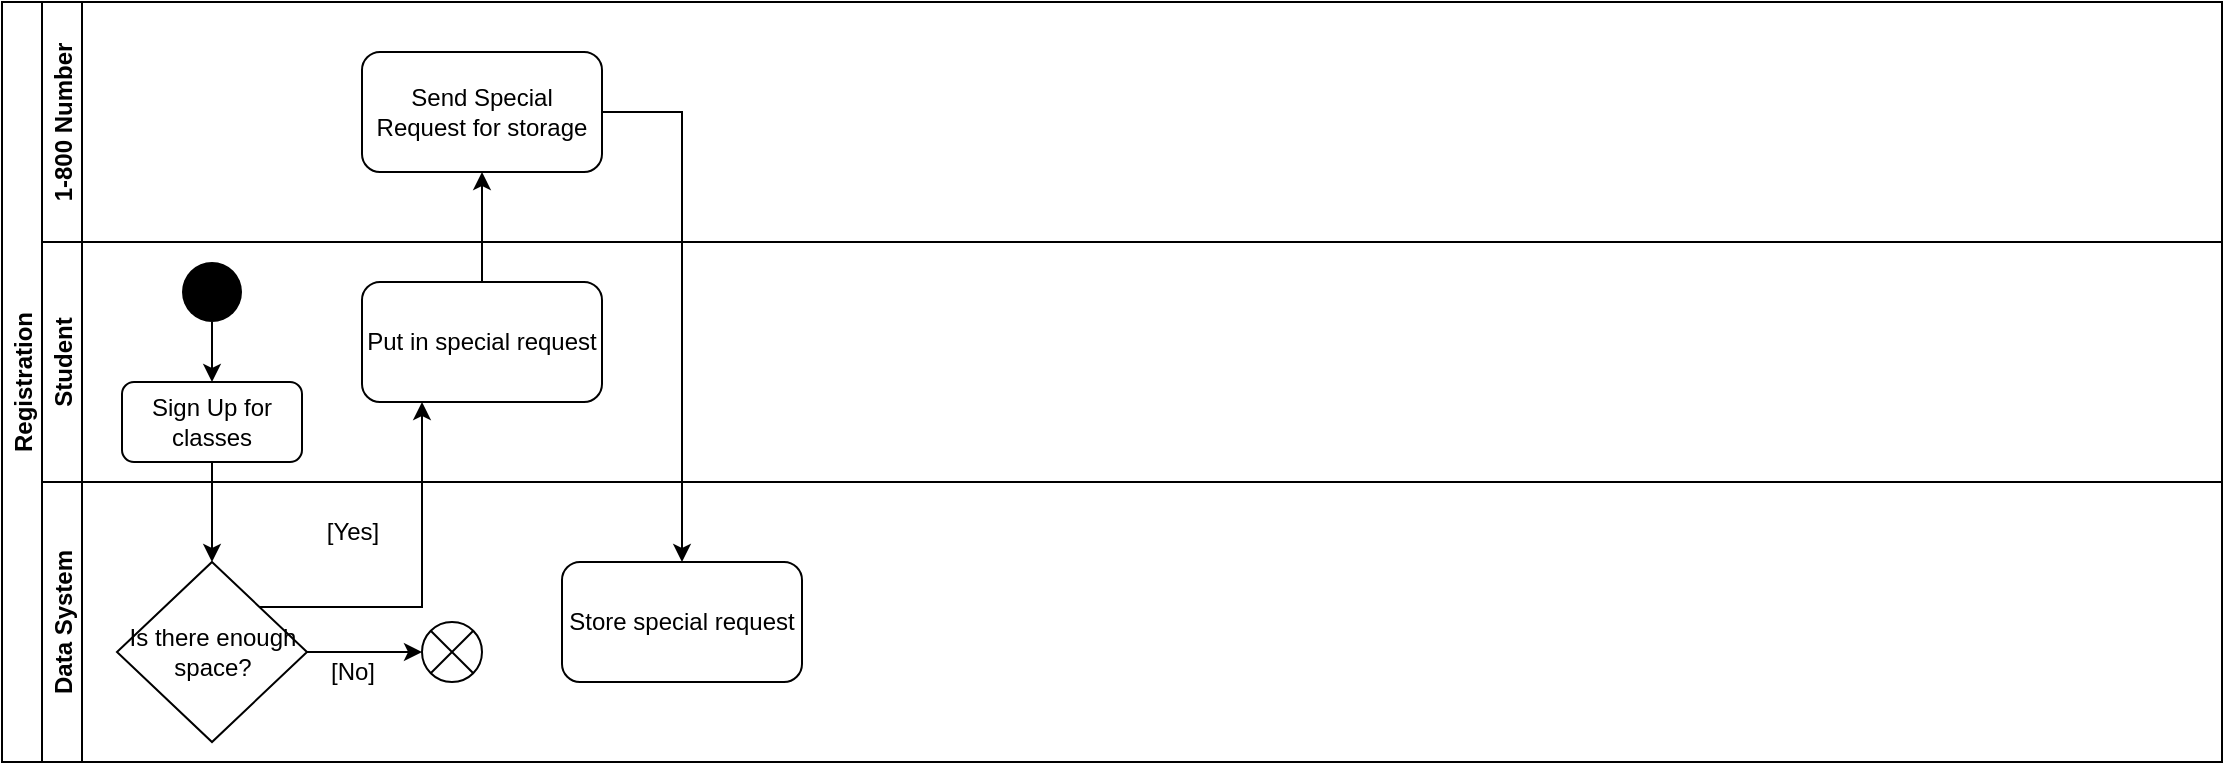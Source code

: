 <mxfile version="20.3.7" type="device" pages="3"><diagram id="KrQSFF4zVaigWPNHPMpF" name="Student registration"><mxGraphModel dx="1422" dy="772" grid="1" gridSize="10" guides="1" tooltips="1" connect="1" arrows="1" fold="1" page="1" pageScale="1" pageWidth="1100" pageHeight="850" math="0" shadow="0"><root><mxCell id="0"/><mxCell id="1" parent="0"/><mxCell id="RbH_FWIEa3rwYf9M-nhN-2" value="Registration" style="swimlane;childLayout=stackLayout;resizeParent=1;resizeParentMax=0;horizontal=0;startSize=20;horizontalStack=0;" parent="1" vertex="1"><mxGeometry x="50" y="370" width="1110" height="380" as="geometry"/></mxCell><mxCell id="RbH_FWIEa3rwYf9M-nhN-18" value="1-800 Number" style="swimlane;startSize=20;horizontal=0;" parent="RbH_FWIEa3rwYf9M-nhN-2" vertex="1"><mxGeometry x="20" width="1090" height="120" as="geometry"/></mxCell><mxCell id="RbH_FWIEa3rwYf9M-nhN-19" value="Send Special Request for storage" style="rounded=1;whiteSpace=wrap;html=1;" parent="RbH_FWIEa3rwYf9M-nhN-18" vertex="1"><mxGeometry x="160" y="25" width="120" height="60" as="geometry"/></mxCell><mxCell id="RbH_FWIEa3rwYf9M-nhN-3" value="Student" style="swimlane;startSize=20;horizontal=0;" parent="RbH_FWIEa3rwYf9M-nhN-2" vertex="1"><mxGeometry x="20" y="120" width="1090" height="120" as="geometry"/></mxCell><mxCell id="RbH_FWIEa3rwYf9M-nhN-8" value="" style="edgeStyle=orthogonalEdgeStyle;rounded=0;orthogonalLoop=1;jettySize=auto;html=1;" parent="RbH_FWIEa3rwYf9M-nhN-3" source="RbH_FWIEa3rwYf9M-nhN-1" target="RbH_FWIEa3rwYf9M-nhN-7" edge="1"><mxGeometry relative="1" as="geometry"/></mxCell><mxCell id="RbH_FWIEa3rwYf9M-nhN-1" value="" style="ellipse;fillColor=#000000;strokeColor=none;" parent="RbH_FWIEa3rwYf9M-nhN-3" vertex="1"><mxGeometry x="70" y="10" width="30" height="30" as="geometry"/></mxCell><mxCell id="RbH_FWIEa3rwYf9M-nhN-7" value="Sign Up for classes" style="rounded=1;whiteSpace=wrap;html=1;" parent="RbH_FWIEa3rwYf9M-nhN-3" vertex="1"><mxGeometry x="40" y="70" width="90" height="40" as="geometry"/></mxCell><mxCell id="RbH_FWIEa3rwYf9M-nhN-17" value="Put in special request" style="rounded=1;whiteSpace=wrap;html=1;" parent="RbH_FWIEa3rwYf9M-nhN-3" vertex="1"><mxGeometry x="160" y="20" width="120" height="60" as="geometry"/></mxCell><mxCell id="RbH_FWIEa3rwYf9M-nhN-5" value="Data System" style="swimlane;startSize=20;horizontal=0;" parent="RbH_FWIEa3rwYf9M-nhN-2" vertex="1"><mxGeometry x="20" y="240" width="1090" height="140" as="geometry"/></mxCell><mxCell id="RbH_FWIEa3rwYf9M-nhN-11" value="Is there enough space?" style="rhombus;whiteSpace=wrap;html=1;" parent="RbH_FWIEa3rwYf9M-nhN-5" vertex="1"><mxGeometry x="37.5" y="40" width="95" height="90" as="geometry"/></mxCell><mxCell id="RbH_FWIEa3rwYf9M-nhN-12" value="[Yes]" style="text;html=1;align=center;verticalAlign=middle;resizable=0;points=[];autosize=1;strokeColor=none;fillColor=none;" parent="RbH_FWIEa3rwYf9M-nhN-5" vertex="1"><mxGeometry x="130" y="10" width="50" height="30" as="geometry"/></mxCell><mxCell id="RbH_FWIEa3rwYf9M-nhN-13" value="[No]" style="text;html=1;align=center;verticalAlign=middle;resizable=0;points=[];autosize=1;strokeColor=none;fillColor=none;" parent="RbH_FWIEa3rwYf9M-nhN-5" vertex="1"><mxGeometry x="130" y="80" width="50" height="30" as="geometry"/></mxCell><mxCell id="RbH_FWIEa3rwYf9M-nhN-15" value="" style="shape=sumEllipse;perimeter=ellipsePerimeter;whiteSpace=wrap;html=1;backgroundOutline=1;" parent="RbH_FWIEa3rwYf9M-nhN-5" vertex="1"><mxGeometry x="190" y="70" width="30" height="30" as="geometry"/></mxCell><mxCell id="RbH_FWIEa3rwYf9M-nhN-14" style="edgeStyle=orthogonalEdgeStyle;rounded=0;orthogonalLoop=1;jettySize=auto;html=1;exitX=1;exitY=0.5;exitDx=0;exitDy=0;entryX=0;entryY=0.5;entryDx=0;entryDy=0;" parent="RbH_FWIEa3rwYf9M-nhN-5" source="RbH_FWIEa3rwYf9M-nhN-11" target="RbH_FWIEa3rwYf9M-nhN-15" edge="1"><mxGeometry relative="1" as="geometry"><mxPoint x="260" y="50" as="targetPoint"/></mxGeometry></mxCell><mxCell id="5FTignrY1EjiZ11xvAvg-1" value="Store special request" style="rounded=1;whiteSpace=wrap;html=1;" parent="RbH_FWIEa3rwYf9M-nhN-5" vertex="1"><mxGeometry x="260" y="40" width="120" height="60" as="geometry"/></mxCell><mxCell id="RbH_FWIEa3rwYf9M-nhN-9" style="edgeStyle=orthogonalEdgeStyle;rounded=0;orthogonalLoop=1;jettySize=auto;html=1;exitX=0.5;exitY=1;exitDx=0;exitDy=0;" parent="RbH_FWIEa3rwYf9M-nhN-2" source="RbH_FWIEa3rwYf9M-nhN-7" target="RbH_FWIEa3rwYf9M-nhN-11" edge="1"><mxGeometry relative="1" as="geometry"><mxPoint x="105" y="280" as="targetPoint"/></mxGeometry></mxCell><mxCell id="RbH_FWIEa3rwYf9M-nhN-16" style="edgeStyle=orthogonalEdgeStyle;rounded=0;orthogonalLoop=1;jettySize=auto;html=1;exitX=1;exitY=0;exitDx=0;exitDy=0;entryX=0.25;entryY=1;entryDx=0;entryDy=0;" parent="RbH_FWIEa3rwYf9M-nhN-2" source="RbH_FWIEa3rwYf9M-nhN-11" target="RbH_FWIEa3rwYf9M-nhN-17" edge="1"><mxGeometry relative="1" as="geometry"><mxPoint x="190" y="90" as="targetPoint"/></mxGeometry></mxCell><mxCell id="RbH_FWIEa3rwYf9M-nhN-20" style="edgeStyle=orthogonalEdgeStyle;rounded=0;orthogonalLoop=1;jettySize=auto;html=1;exitX=0.5;exitY=0;exitDx=0;exitDy=0;entryX=0.5;entryY=1;entryDx=0;entryDy=0;" parent="RbH_FWIEa3rwYf9M-nhN-2" source="RbH_FWIEa3rwYf9M-nhN-17" target="RbH_FWIEa3rwYf9M-nhN-19" edge="1"><mxGeometry relative="1" as="geometry"/></mxCell><mxCell id="5FTignrY1EjiZ11xvAvg-2" style="edgeStyle=orthogonalEdgeStyle;rounded=0;orthogonalLoop=1;jettySize=auto;html=1;exitX=1;exitY=0.5;exitDx=0;exitDy=0;entryX=0.5;entryY=0;entryDx=0;entryDy=0;" parent="RbH_FWIEa3rwYf9M-nhN-2" source="RbH_FWIEa3rwYf9M-nhN-19" target="5FTignrY1EjiZ11xvAvg-1" edge="1"><mxGeometry relative="1" as="geometry"/></mxCell></root></mxGraphModel></diagram><diagram id="VKNMgGc137rMxujgu4EK" name="Competition of course"><mxGraphModel dx="1422" dy="772" grid="1" gridSize="10" guides="1" tooltips="1" connect="1" arrows="1" fold="1" page="1" pageScale="1" pageWidth="1100" pageHeight="850" math="0" shadow="0"><root><mxCell id="0"/><mxCell id="1" parent="0"/><mxCell id="GWz-r4rzjefq2NCI9j5F-1" value="Course Completion" style="swimlane;childLayout=stackLayout;resizeParent=1;resizeParentMax=0;horizontal=0;startSize=20;horizontalStack=0;" parent="1" vertex="1"><mxGeometry x="60" y="240" width="1020" height="725" as="geometry"/></mxCell><mxCell id="GWz-r4rzjefq2NCI9j5F-2" value="Instructor" style="swimlane;startSize=20;horizontal=0;" parent="GWz-r4rzjefq2NCI9j5F-1" vertex="1"><mxGeometry x="20" width="1000" height="120" as="geometry"/></mxCell><mxCell id="Cq0e58phfdJgfIwvQaPy-2" value="Check if student has completed course" style="rounded=1;whiteSpace=wrap;html=1;" parent="GWz-r4rzjefq2NCI9j5F-2" vertex="1"><mxGeometry x="40" y="30" width="120" height="60" as="geometry"/></mxCell><mxCell id="Cq0e58phfdJgfIwvQaPy-18" style="edgeStyle=orthogonalEdgeStyle;rounded=0;orthogonalLoop=1;jettySize=auto;html=1;entryX=0;entryY=0.5;entryDx=0;entryDy=0;" parent="GWz-r4rzjefq2NCI9j5F-2" source="Cq0e58phfdJgfIwvQaPy-12" target="Cq0e58phfdJgfIwvQaPy-5" edge="1"><mxGeometry relative="1" as="geometry"/></mxCell><mxCell id="Cq0e58phfdJgfIwvQaPy-12" value="Inform student of failure" style="rounded=1;whiteSpace=wrap;html=1;" parent="GWz-r4rzjefq2NCI9j5F-2" vertex="1"><mxGeometry x="220" y="30" width="120" height="60" as="geometry"/></mxCell><mxCell id="Cq0e58phfdJgfIwvQaPy-5" value="" style="shape=sumEllipse;perimeter=ellipsePerimeter;whiteSpace=wrap;html=1;backgroundOutline=1;" parent="GWz-r4rzjefq2NCI9j5F-2" vertex="1"><mxGeometry x="410" y="45" width="30" height="30" as="geometry"/></mxCell><mxCell id="GWz-r4rzjefq2NCI9j5F-3" value="System" style="swimlane;startSize=20;horizontal=0;" parent="GWz-r4rzjefq2NCI9j5F-1" vertex="1"><mxGeometry x="20" y="120" width="1000" height="160" as="geometry"/></mxCell><mxCell id="Cq0e58phfdJgfIwvQaPy-10" style="edgeStyle=orthogonalEdgeStyle;rounded=0;orthogonalLoop=1;jettySize=auto;html=1;exitX=1;exitY=0.5;exitDx=0;exitDy=0;entryX=0.5;entryY=1;entryDx=0;entryDy=0;" parent="GWz-r4rzjefq2NCI9j5F-3" source="Cq0e58phfdJgfIwvQaPy-6" target="Cq0e58phfdJgfIwvQaPy-9" edge="1"><mxGeometry relative="1" as="geometry"/></mxCell><mxCell id="Cq0e58phfdJgfIwvQaPy-6" value="Has the student completed the course?" style="rhombus;whiteSpace=wrap;html=1;" parent="GWz-r4rzjefq2NCI9j5F-3" vertex="1"><mxGeometry x="40" y="12.5" width="120" height="125" as="geometry"/></mxCell><mxCell id="Cq0e58phfdJgfIwvQaPy-9" value="Alert Teacher of failure" style="rounded=1;whiteSpace=wrap;html=1;" parent="GWz-r4rzjefq2NCI9j5F-3" vertex="1"><mxGeometry x="190" y="12.5" width="110" height="40" as="geometry"/></mxCell><mxCell id="Cq0e58phfdJgfIwvQaPy-8" value="[No]" style="text;html=1;align=center;verticalAlign=middle;resizable=0;points=[];autosize=1;strokeColor=none;fillColor=none;" parent="GWz-r4rzjefq2NCI9j5F-3" vertex="1"><mxGeometry x="180" y="50" width="50" height="30" as="geometry"/></mxCell><mxCell id="Cq0e58phfdJgfIwvQaPy-13" value="[Yes]" style="text;html=1;align=center;verticalAlign=middle;resizable=0;points=[];autosize=1;strokeColor=none;fillColor=none;" parent="GWz-r4rzjefq2NCI9j5F-3" vertex="1"><mxGeometry x="120" y="130" width="50" height="30" as="geometry"/></mxCell><mxCell id="GWz-r4rzjefq2NCI9j5F-4" value="FFYAM" style="swimlane;startSize=20;horizontal=0;" parent="GWz-r4rzjefq2NCI9j5F-1" vertex="1"><mxGeometry x="20" y="280" width="1000" height="120" as="geometry"/></mxCell><mxCell id="Cq0e58phfdJgfIwvQaPy-17" style="edgeStyle=orthogonalEdgeStyle;rounded=0;orthogonalLoop=1;jettySize=auto;html=1;entryX=0;entryY=0.5;entryDx=0;entryDy=0;" parent="GWz-r4rzjefq2NCI9j5F-4" source="Cq0e58phfdJgfIwvQaPy-15" target="Cq0e58phfdJgfIwvQaPy-16" edge="1"><mxGeometry relative="1" as="geometry"/></mxCell><mxCell id="Cq0e58phfdJgfIwvQaPy-15" value="Send survey to student for quality assurance" style="rounded=1;whiteSpace=wrap;html=1;" parent="GWz-r4rzjefq2NCI9j5F-4" vertex="1"><mxGeometry x="70" y="40" width="120" height="60" as="geometry"/></mxCell><mxCell id="Cq0e58phfdJgfIwvQaPy-16" value="Invite student" style="rounded=1;whiteSpace=wrap;html=1;" parent="GWz-r4rzjefq2NCI9j5F-4" vertex="1"><mxGeometry x="240" y="40" width="120" height="60" as="geometry"/></mxCell><mxCell id="Cq0e58phfdJgfIwvQaPy-40" value="VP of Quality" style="swimlane;startSize=20;horizontal=0;" parent="GWz-r4rzjefq2NCI9j5F-1" vertex="1"><mxGeometry x="20" y="400" width="1000" height="162.5" as="geometry"><mxRectangle x="20" y="400" width="1000" height="30" as="alternateBounds"/></mxGeometry></mxCell><mxCell id="Cq0e58phfdJgfIwvQaPy-33" value="Poor Results?&amp;nbsp;" style="rhombus;whiteSpace=wrap;html=1;" parent="Cq0e58phfdJgfIwvQaPy-40" vertex="1"><mxGeometry x="710" y="30" width="80" height="80" as="geometry"/></mxCell><mxCell id="Cq0e58phfdJgfIwvQaPy-39" value="Start Investigation" style="rounded=1;whiteSpace=wrap;html=1;" parent="Cq0e58phfdJgfIwvQaPy-40" vertex="1"><mxGeometry x="890" y="10" width="100" height="40" as="geometry"/></mxCell><mxCell id="Cq0e58phfdJgfIwvQaPy-38" style="edgeStyle=orthogonalEdgeStyle;rounded=0;orthogonalLoop=1;jettySize=auto;html=1;exitX=1;exitY=0;exitDx=0;exitDy=0;entryX=0;entryY=0.5;entryDx=0;entryDy=0;" parent="Cq0e58phfdJgfIwvQaPy-40" source="Cq0e58phfdJgfIwvQaPy-33" target="Cq0e58phfdJgfIwvQaPy-39" edge="1"><mxGeometry relative="1" as="geometry"><mxPoint x="870" y="-90" as="targetPoint"/></mxGeometry></mxCell><mxCell id="Cq0e58phfdJgfIwvQaPy-35" value="" style="shape=sumEllipse;perimeter=ellipsePerimeter;whiteSpace=wrap;html=1;backgroundOutline=1;" parent="Cq0e58phfdJgfIwvQaPy-40" vertex="1"><mxGeometry x="910" y="110" width="30" height="30" as="geometry"/></mxCell><mxCell id="Cq0e58phfdJgfIwvQaPy-36" style="edgeStyle=orthogonalEdgeStyle;rounded=0;orthogonalLoop=1;jettySize=auto;html=1;exitX=1;exitY=1;exitDx=0;exitDy=0;entryX=0;entryY=0.5;entryDx=0;entryDy=0;" parent="Cq0e58phfdJgfIwvQaPy-40" source="Cq0e58phfdJgfIwvQaPy-33" target="Cq0e58phfdJgfIwvQaPy-35" edge="1"><mxGeometry relative="1" as="geometry"><mxPoint x="870" y="-50" as="targetPoint"/></mxGeometry></mxCell><mxCell id="Cq0e58phfdJgfIwvQaPy-34" value="[No]" style="text;html=1;align=center;verticalAlign=middle;resizable=0;points=[];autosize=1;strokeColor=none;fillColor=none;" parent="Cq0e58phfdJgfIwvQaPy-40" vertex="1"><mxGeometry x="850" y="100" width="50" height="30" as="geometry"/></mxCell><mxCell id="Cq0e58phfdJgfIwvQaPy-37" value="[Yes]" style="text;html=1;align=center;verticalAlign=middle;resizable=0;points=[];autosize=1;strokeColor=none;fillColor=none;" parent="Cq0e58phfdJgfIwvQaPy-40" vertex="1"><mxGeometry x="790" y="20" width="50" height="30" as="geometry"/></mxCell><mxCell id="Cq0e58phfdJgfIwvQaPy-1" value="Analyst" style="swimlane;startSize=20;horizontal=0;" parent="GWz-r4rzjefq2NCI9j5F-1" vertex="1"><mxGeometry x="20" y="562.5" width="1000" height="162.5" as="geometry"><mxRectangle x="20" y="400" width="1000" height="30" as="alternateBounds"/></mxGeometry></mxCell><mxCell id="Cq0e58phfdJgfIwvQaPy-24" style="edgeStyle=orthogonalEdgeStyle;rounded=0;orthogonalLoop=1;jettySize=auto;html=1;exitX=1;exitY=0.5;exitDx=0;exitDy=0;entryX=0;entryY=0.5;entryDx=0;entryDy=0;" parent="Cq0e58phfdJgfIwvQaPy-1" source="Cq0e58phfdJgfIwvQaPy-20" target="Cq0e58phfdJgfIwvQaPy-23" edge="1"><mxGeometry relative="1" as="geometry"/></mxCell><mxCell id="Cq0e58phfdJgfIwvQaPy-26" style="edgeStyle=orthogonalEdgeStyle;rounded=0;orthogonalLoop=1;jettySize=auto;html=1;exitX=1;exitY=0;exitDx=0;exitDy=0;entryX=0;entryY=0.25;entryDx=0;entryDy=0;" parent="Cq0e58phfdJgfIwvQaPy-1" source="Cq0e58phfdJgfIwvQaPy-20" target="Cq0e58phfdJgfIwvQaPy-25" edge="1"><mxGeometry relative="1" as="geometry"><Array as="points"><mxPoint x="320" y="21"/></Array></mxGeometry></mxCell><mxCell id="Cq0e58phfdJgfIwvQaPy-20" value="Has the period ended?&amp;nbsp;" style="rhombus;whiteSpace=wrap;html=1;" parent="Cq0e58phfdJgfIwvQaPy-1" vertex="1"><mxGeometry x="260" y="30" width="80" height="80" as="geometry"/></mxCell><mxCell id="Cq0e58phfdJgfIwvQaPy-27" style="edgeStyle=orthogonalEdgeStyle;rounded=0;orthogonalLoop=1;jettySize=auto;html=1;exitX=0.5;exitY=1;exitDx=0;exitDy=0;entryX=0.5;entryY=1;entryDx=0;entryDy=0;" parent="Cq0e58phfdJgfIwvQaPy-1" source="Cq0e58phfdJgfIwvQaPy-23" target="Cq0e58phfdJgfIwvQaPy-20" edge="1"><mxGeometry relative="1" as="geometry"/></mxCell><mxCell id="Cq0e58phfdJgfIwvQaPy-23" value="Wait until end of period" style="rounded=1;whiteSpace=wrap;html=1;" parent="Cq0e58phfdJgfIwvQaPy-1" vertex="1"><mxGeometry x="380" y="40" width="120" height="60" as="geometry"/></mxCell><mxCell id="Cq0e58phfdJgfIwvQaPy-21" value="[No]" style="text;html=1;align=center;verticalAlign=middle;resizable=0;points=[];autosize=1;strokeColor=none;fillColor=none;" parent="Cq0e58phfdJgfIwvQaPy-1" vertex="1"><mxGeometry x="330" y="45" width="50" height="30" as="geometry"/></mxCell><mxCell id="Cq0e58phfdJgfIwvQaPy-22" value="[Yes]" style="text;html=1;align=center;verticalAlign=middle;resizable=0;points=[];autosize=1;strokeColor=none;fillColor=none;" parent="Cq0e58phfdJgfIwvQaPy-1" vertex="1"><mxGeometry x="400" width="50" height="30" as="geometry"/></mxCell><mxCell id="Cq0e58phfdJgfIwvQaPy-29" value="" style="edgeStyle=orthogonalEdgeStyle;rounded=0;orthogonalLoop=1;jettySize=auto;html=1;" parent="Cq0e58phfdJgfIwvQaPy-1" source="Cq0e58phfdJgfIwvQaPy-25" target="Cq0e58phfdJgfIwvQaPy-28" edge="1"><mxGeometry relative="1" as="geometry"/></mxCell><mxCell id="Cq0e58phfdJgfIwvQaPy-25" value="evaluate data" style="rounded=1;whiteSpace=wrap;html=1;" parent="Cq0e58phfdJgfIwvQaPy-1" vertex="1"><mxGeometry x="520" y="15" width="100" height="25" as="geometry"/></mxCell><mxCell id="Cq0e58phfdJgfIwvQaPy-31" value="" style="edgeStyle=orthogonalEdgeStyle;rounded=0;orthogonalLoop=1;jettySize=auto;html=1;" parent="Cq0e58phfdJgfIwvQaPy-1" source="Cq0e58phfdJgfIwvQaPy-28" target="Cq0e58phfdJgfIwvQaPy-30" edge="1"><mxGeometry relative="1" as="geometry"/></mxCell><mxCell id="Cq0e58phfdJgfIwvQaPy-28" value="create summary" style="whiteSpace=wrap;html=1;rounded=1;" parent="Cq0e58phfdJgfIwvQaPy-1" vertex="1"><mxGeometry x="520" y="75" width="100" height="32.5" as="geometry"/></mxCell><mxCell id="Cq0e58phfdJgfIwvQaPy-30" value="send summary to instructor and FFYAM" style="whiteSpace=wrap;html=1;rounded=1;" parent="Cq0e58phfdJgfIwvQaPy-1" vertex="1"><mxGeometry x="690" y="71.25" width="120" height="38.75" as="geometry"/></mxCell><mxCell id="Cq0e58phfdJgfIwvQaPy-7" style="edgeStyle=orthogonalEdgeStyle;rounded=0;orthogonalLoop=1;jettySize=auto;html=1;exitX=0.5;exitY=1;exitDx=0;exitDy=0;" parent="GWz-r4rzjefq2NCI9j5F-1" source="Cq0e58phfdJgfIwvQaPy-2" target="Cq0e58phfdJgfIwvQaPy-6" edge="1"><mxGeometry relative="1" as="geometry"/></mxCell><mxCell id="Cq0e58phfdJgfIwvQaPy-11" style="edgeStyle=orthogonalEdgeStyle;rounded=0;orthogonalLoop=1;jettySize=auto;html=1;exitX=0.5;exitY=0;exitDx=0;exitDy=0;entryX=0.192;entryY=1.067;entryDx=0;entryDy=0;entryPerimeter=0;" parent="GWz-r4rzjefq2NCI9j5F-1" source="Cq0e58phfdJgfIwvQaPy-9" target="Cq0e58phfdJgfIwvQaPy-12" edge="1"><mxGeometry relative="1" as="geometry"><mxPoint x="265" y="70" as="targetPoint"/></mxGeometry></mxCell><mxCell id="Cq0e58phfdJgfIwvQaPy-14" style="edgeStyle=orthogonalEdgeStyle;rounded=0;orthogonalLoop=1;jettySize=auto;html=1;exitX=1;exitY=1;exitDx=0;exitDy=0;entryX=0.5;entryY=0;entryDx=0;entryDy=0;" parent="GWz-r4rzjefq2NCI9j5F-1" source="Cq0e58phfdJgfIwvQaPy-6" target="Cq0e58phfdJgfIwvQaPy-15" edge="1"><mxGeometry relative="1" as="geometry"><mxPoint x="210" y="300" as="targetPoint"/></mxGeometry></mxCell><mxCell id="Cq0e58phfdJgfIwvQaPy-19" style="edgeStyle=orthogonalEdgeStyle;rounded=0;orthogonalLoop=1;jettySize=auto;html=1;exitX=0.5;exitY=1;exitDx=0;exitDy=0;entryX=0.5;entryY=0;entryDx=0;entryDy=0;" parent="GWz-r4rzjefq2NCI9j5F-1" source="Cq0e58phfdJgfIwvQaPy-16" target="Cq0e58phfdJgfIwvQaPy-20" edge="1"><mxGeometry relative="1" as="geometry"><mxPoint x="320" y="450" as="targetPoint"/></mxGeometry></mxCell><mxCell id="Cq0e58phfdJgfIwvQaPy-42" style="edgeStyle=orthogonalEdgeStyle;rounded=0;orthogonalLoop=1;jettySize=auto;html=1;entryX=0.5;entryY=1;entryDx=0;entryDy=0;" parent="GWz-r4rzjefq2NCI9j5F-1" source="Cq0e58phfdJgfIwvQaPy-30" target="Cq0e58phfdJgfIwvQaPy-33" edge="1"><mxGeometry relative="1" as="geometry"/></mxCell><mxCell id="Cq0e58phfdJgfIwvQaPy-4" style="edgeStyle=orthogonalEdgeStyle;rounded=0;orthogonalLoop=1;jettySize=auto;html=1;" parent="1" source="Cq0e58phfdJgfIwvQaPy-3" target="Cq0e58phfdJgfIwvQaPy-2" edge="1"><mxGeometry relative="1" as="geometry"/></mxCell><mxCell id="Cq0e58phfdJgfIwvQaPy-3" value="" style="ellipse;fillColor=#000000;strokeColor=none;" parent="1" vertex="1"><mxGeometry x="165" y="160" width="30" height="30" as="geometry"/></mxCell><mxCell id="Cq0e58phfdJgfIwvQaPy-51" value="" style="shape=sumEllipse;perimeter=ellipsePerimeter;whiteSpace=wrap;html=1;backgroundOutline=1;" parent="1" vertex="1"><mxGeometry x="1140" y="655" width="30" height="30" as="geometry"/></mxCell><mxCell id="Cq0e58phfdJgfIwvQaPy-52" style="edgeStyle=orthogonalEdgeStyle;rounded=0;orthogonalLoop=1;jettySize=auto;html=1;" parent="1" source="Cq0e58phfdJgfIwvQaPy-39" target="Cq0e58phfdJgfIwvQaPy-51" edge="1"><mxGeometry relative="1" as="geometry"/></mxCell></root></mxGraphModel></diagram><diagram id="kaDD_L2SsHdMcCZbahTr" name="Company registration"><mxGraphModel dx="1422" dy="772" grid="1" gridSize="10" guides="1" tooltips="1" connect="1" arrows="1" fold="1" page="1" pageScale="1" pageWidth="1100" pageHeight="850" math="0" shadow="0"><root><mxCell id="0"/><mxCell id="1" parent="0"/><mxCell id="YP0ImOq5m8d5XCGw3_2U-1" value="Registration" style="swimlane;childLayout=stackLayout;resizeParent=1;resizeParentMax=0;horizontal=0;startSize=20;horizontalStack=0;" vertex="1" parent="1"><mxGeometry x="60" y="280" width="960" height="430" as="geometry"/></mxCell><mxCell id="YP0ImOq5m8d5XCGw3_2U-3" value="Administrative assistant" style="swimlane;startSize=20;horizontal=0;" vertex="1" parent="YP0ImOq5m8d5XCGw3_2U-1"><mxGeometry x="20" width="940" height="170" as="geometry"/></mxCell><mxCell id="d72-P9URd8ypDQKhkuD1-1" value="Register participants for classes" style="rounded=1;whiteSpace=wrap;html=1;" vertex="1" parent="YP0ImOq5m8d5XCGw3_2U-3"><mxGeometry x="50" y="40" width="120" height="50" as="geometry"/></mxCell><mxCell id="d72-P9URd8ypDQKhkuD1-12" value="grab any special requests" style="rounded=1;whiteSpace=wrap;html=1;" vertex="1" parent="YP0ImOq5m8d5XCGw3_2U-3"><mxGeometry x="460" y="30" width="120" height="60" as="geometry"/></mxCell><mxCell id="YP0ImOq5m8d5XCGw3_2U-4" value="System" style="swimlane;startSize=20;horizontal=0;" vertex="1" parent="YP0ImOq5m8d5XCGw3_2U-1"><mxGeometry x="20" y="170" width="940" height="260" as="geometry"/></mxCell><mxCell id="d72-P9URd8ypDQKhkuD1-8" style="edgeStyle=orthogonalEdgeStyle;rounded=0;orthogonalLoop=1;jettySize=auto;html=1;entryX=0;entryY=0.5;entryDx=0;entryDy=0;" edge="1" parent="YP0ImOq5m8d5XCGw3_2U-4" source="d72-P9URd8ypDQKhkuD1-3" target="d72-P9URd8ypDQKhkuD1-7"><mxGeometry relative="1" as="geometry"/></mxCell><mxCell id="d72-P9URd8ypDQKhkuD1-10" style="edgeStyle=orthogonalEdgeStyle;rounded=0;orthogonalLoop=1;jettySize=auto;html=1;entryX=0;entryY=0.5;entryDx=0;entryDy=0;" edge="1" parent="YP0ImOq5m8d5XCGw3_2U-4" source="d72-P9URd8ypDQKhkuD1-3" target="d72-P9URd8ypDQKhkuD1-9"><mxGeometry relative="1" as="geometry"><Array as="points"><mxPoint x="110" y="200"/></Array></mxGeometry></mxCell><mxCell id="d72-P9URd8ypDQKhkuD1-3" value="Is there 10 or more?" style="rhombus;whiteSpace=wrap;html=1;" vertex="1" parent="YP0ImOq5m8d5XCGw3_2U-4"><mxGeometry x="60" y="80" width="100" height="100" as="geometry"/></mxCell><mxCell id="d72-P9URd8ypDQKhkuD1-7" value="Give discount to the company" style="rounded=1;whiteSpace=wrap;html=1;" vertex="1" parent="YP0ImOq5m8d5XCGw3_2U-4"><mxGeometry x="290" y="10" width="120" height="60" as="geometry"/></mxCell><mxCell id="d72-P9URd8ypDQKhkuD1-5" value="[Yes]" style="text;html=1;align=center;verticalAlign=middle;resizable=0;points=[];autosize=1;strokeColor=none;fillColor=none;" vertex="1" parent="YP0ImOq5m8d5XCGw3_2U-4"><mxGeometry x="210" y="10" width="50" height="30" as="geometry"/></mxCell><mxCell id="d72-P9URd8ypDQKhkuD1-6" value="[No]" style="text;html=1;align=center;verticalAlign=middle;resizable=0;points=[];autosize=1;strokeColor=none;fillColor=none;" vertex="1" parent="YP0ImOq5m8d5XCGw3_2U-4"><mxGeometry x="130" y="170" width="50" height="30" as="geometry"/></mxCell><mxCell id="d72-P9URd8ypDQKhkuD1-9" value="Don't give discount to company" style="rounded=1;whiteSpace=wrap;html=1;" vertex="1" parent="YP0ImOq5m8d5XCGw3_2U-4"><mxGeometry x="260" y="170" width="120" height="60" as="geometry"/></mxCell><mxCell id="d72-P9URd8ypDQKhkuD1-11" value="Store data for future reference" style="rounded=1;whiteSpace=wrap;html=1;" vertex="1" parent="YP0ImOq5m8d5XCGw3_2U-4"><mxGeometry x="620" y="90" width="120" height="60" as="geometry"/></mxCell><mxCell id="d72-P9URd8ypDQKhkuD1-4" style="edgeStyle=orthogonalEdgeStyle;rounded=0;orthogonalLoop=1;jettySize=auto;html=1;" edge="1" parent="YP0ImOq5m8d5XCGw3_2U-1" source="d72-P9URd8ypDQKhkuD1-1" target="d72-P9URd8ypDQKhkuD1-3"><mxGeometry relative="1" as="geometry"/></mxCell><mxCell id="d72-P9URd8ypDQKhkuD1-13" style="edgeStyle=orthogonalEdgeStyle;rounded=0;orthogonalLoop=1;jettySize=auto;html=1;exitX=1;exitY=0.5;exitDx=0;exitDy=0;entryX=0.5;entryY=1;entryDx=0;entryDy=0;" edge="1" parent="YP0ImOq5m8d5XCGw3_2U-1" source="d72-P9URd8ypDQKhkuD1-9" target="d72-P9URd8ypDQKhkuD1-12"><mxGeometry relative="1" as="geometry"/></mxCell><mxCell id="d72-P9URd8ypDQKhkuD1-15" style="edgeStyle=orthogonalEdgeStyle;rounded=0;orthogonalLoop=1;jettySize=auto;html=1;exitX=1;exitY=0.5;exitDx=0;exitDy=0;entryX=0.5;entryY=0;entryDx=0;entryDy=0;" edge="1" parent="YP0ImOq5m8d5XCGw3_2U-1" source="d72-P9URd8ypDQKhkuD1-12" target="d72-P9URd8ypDQKhkuD1-11"><mxGeometry relative="1" as="geometry"/></mxCell><mxCell id="d72-P9URd8ypDQKhkuD1-2" style="edgeStyle=orthogonalEdgeStyle;rounded=0;orthogonalLoop=1;jettySize=auto;html=1;exitX=0.5;exitY=1;exitDx=0;exitDy=0;entryX=0.5;entryY=0;entryDx=0;entryDy=0;" edge="1" parent="1" source="uFwvosjfSG5PhNLYEQ4g-1" target="d72-P9URd8ypDQKhkuD1-1"><mxGeometry relative="1" as="geometry"/></mxCell><mxCell id="uFwvosjfSG5PhNLYEQ4g-1" value="" style="ellipse;fillColor=#000000;strokeColor=none;" vertex="1" parent="1"><mxGeometry x="175" y="190" width="30" height="30" as="geometry"/></mxCell><mxCell id="d72-P9URd8ypDQKhkuD1-14" style="edgeStyle=orthogonalEdgeStyle;rounded=0;orthogonalLoop=1;jettySize=auto;html=1;exitX=1;exitY=0.5;exitDx=0;exitDy=0;" edge="1" parent="1" source="d72-P9URd8ypDQKhkuD1-7"><mxGeometry relative="1" as="geometry"><mxPoint x="600" y="370" as="targetPoint"/></mxGeometry></mxCell><mxCell id="d72-P9URd8ypDQKhkuD1-16" style="edgeStyle=orthogonalEdgeStyle;rounded=0;orthogonalLoop=1;jettySize=auto;html=1;entryX=0;entryY=0.5;entryDx=0;entryDy=0;" edge="1" parent="1" source="d72-P9URd8ypDQKhkuD1-11" target="d72-P9URd8ypDQKhkuD1-17"><mxGeometry relative="1" as="geometry"><mxPoint x="1070" y="570" as="targetPoint"/></mxGeometry></mxCell><mxCell id="d72-P9URd8ypDQKhkuD1-17" value="" style="shape=sumEllipse;perimeter=ellipsePerimeter;whiteSpace=wrap;html=1;backgroundOutline=1;" vertex="1" parent="1"><mxGeometry x="1080" y="555" width="30" height="30" as="geometry"/></mxCell></root></mxGraphModel></diagram></mxfile>